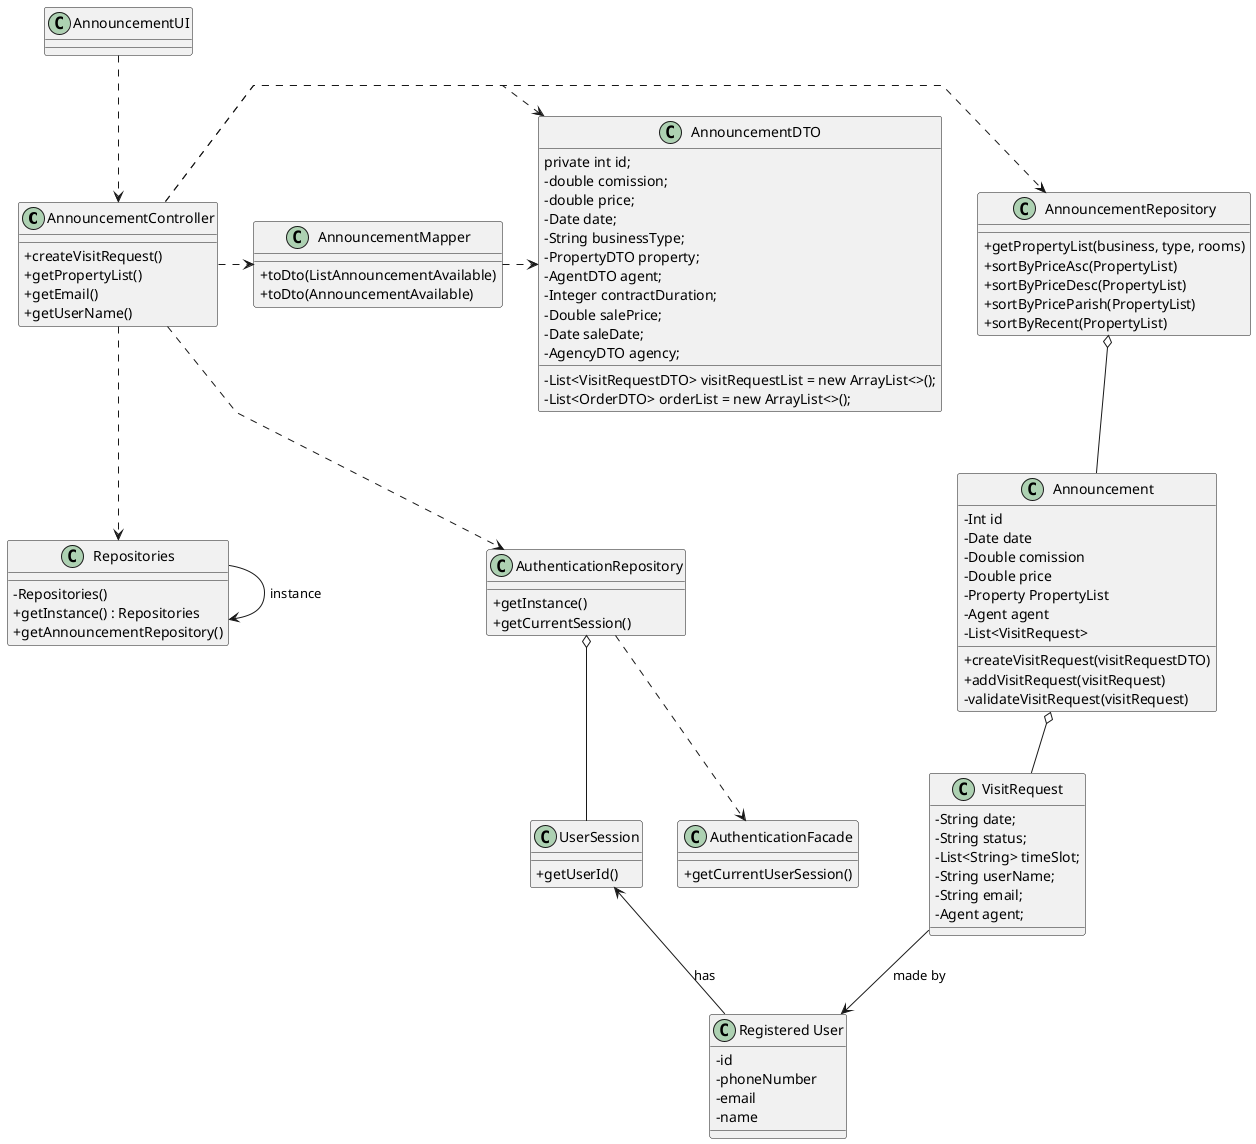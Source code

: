 @startuml
'skinparam monochrome true
skinparam packageStyle rectangle
skinparam shadowing false
skinparam linetype polyline
'skinparam linetype orto

skinparam classAttributeIconSize 0

'left to right direction

class "AnnouncementController" as ctrl{
    +createVisitRequest()
    +getPropertyList()
    +getEmail()
    +getUserName()

}
class "AuthenticationRepository" as repo {
    +getInstance()
    +getCurrentSession()

}
class "UserSession" as userSession{
    +getUserId()
}

class "AuthenticationFacade" as facade {
    +getCurrentUserSession()
}

class "AnnouncementRepository" as repo2  {
    + getPropertyList(business, type, rooms)
    + sortByPriceAsc(PropertyList)
    + sortByPriceDesc(PropertyList)
    + sortByPriceParish(PropertyList)
    + sortByRecent(PropertyList)
}

class "Announcement" as announcement {
    -Int id
    -Date date
    -Double comission
    -Double price
    -Property PropertyList
    -Agent agent
    -List<VisitRequest>
    +createVisitRequest(visitRequestDTO)
    +addVisitRequest(visitRequest)
    -validateVisitRequest(visitRequest)
}

class AnnouncementUI {
}

class Repositories {
    - Repositories()
    + getInstance() : Repositories
    + getAnnouncementRepository()
}
/'class "VisitRequestMapper" as vrMapper{
    +fromDTO(VisitRequestDTO)

}'/

/'class "VisitRequestDTO" as vrDTO{
        - String date;
        - String status;
        - AgentDTO agentDTO;
        - List<String> timeSlot;
        - String userName;
        - String email;

}'/

class "AnnouncementMapper" as aMapper{
    +toDto(ListAnnouncementAvailable)
    +toDto(AnnouncementAvailable)
}
class "AnnouncementDTO" as aDTO{
private int id;
    - double comission;
    - double price;
    - Date date;
    - String businessType;
    - PropertyDTO property;
    - List<VisitRequestDTO> visitRequestList = new ArrayList<>();
    - AgentDTO agent;
    - List<OrderDTO> orderList = new ArrayList<>();
    - Integer contractDuration;
    - Double salePrice;
    - Date saleDate;
    - AgencyDTO agency;

}


class "Registered User" as UU {
    -id
    -phoneNumber
    -email
    -name
}
class "VisitRequest" as visitRequest {
     -String date;
     -String status;
     -List<String> timeSlot;
     -String userName;
     -String email;
     -Agent agent;

}




ctrl .> repo2
ctrl .-> Repositories
ctrl .-> repo
repo .-> facade
repo o-- userSession
announcement o-- visitRequest
repo2 o-- announcement
userSession <-- UU : has


Repositories -> Repositories : instance
AnnouncementUI .-> ctrl
visitRequest --> UU : made by
ctrl.> aMapper
ctrl.> aDTO
aMapper .> aDTO
/'vrMapper .> vrDTO
visitRequest .> vrDTO
visitRequest .> vrMapper'/
@enduml